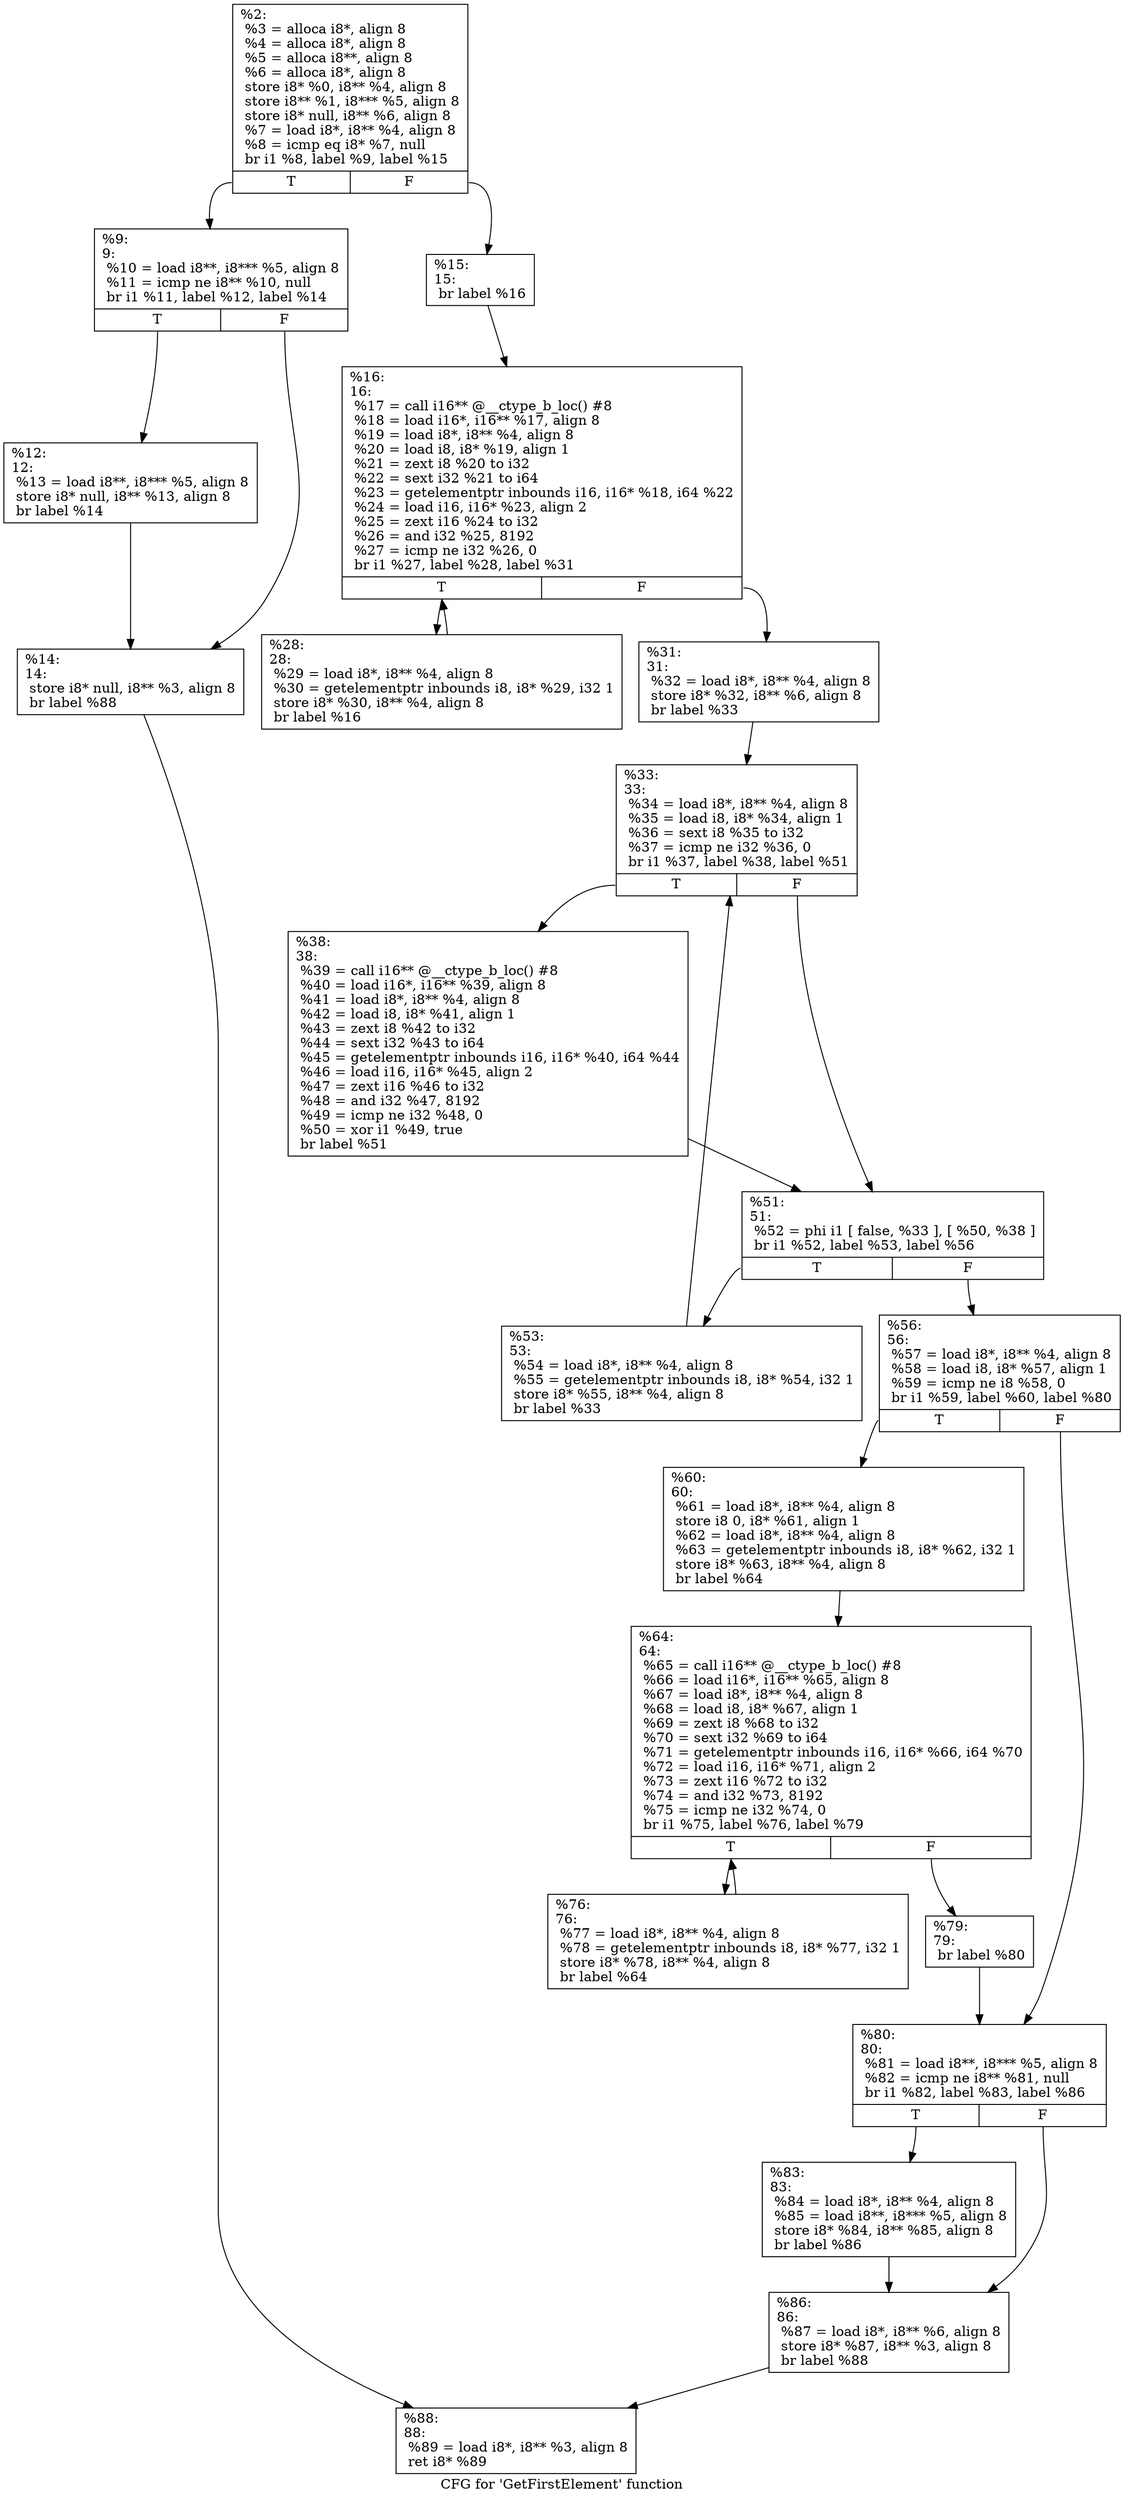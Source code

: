 digraph "CFG for 'GetFirstElement' function" {
	label="CFG for 'GetFirstElement' function";

	Node0x16d40d0 [shape=record,label="{%2:\l  %3 = alloca i8*, align 8\l  %4 = alloca i8*, align 8\l  %5 = alloca i8**, align 8\l  %6 = alloca i8*, align 8\l  store i8* %0, i8** %4, align 8\l  store i8** %1, i8*** %5, align 8\l  store i8* null, i8** %6, align 8\l  %7 = load i8*, i8** %4, align 8\l  %8 = icmp eq i8* %7, null\l  br i1 %8, label %9, label %15\l|{<s0>T|<s1>F}}"];
	Node0x16d40d0:s0 -> Node0x16d41e0;
	Node0x16d40d0:s1 -> Node0x16dcbb0;
	Node0x16d41e0 [shape=record,label="{%9:\l9:                                                \l  %10 = load i8**, i8*** %5, align 8\l  %11 = icmp ne i8** %10, null\l  br i1 %11, label %12, label %14\l|{<s0>T|<s1>F}}"];
	Node0x16d41e0:s0 -> Node0x16dcd60;
	Node0x16d41e0:s1 -> Node0x16dcdb0;
	Node0x16dcd60 [shape=record,label="{%12:\l12:                                               \l  %13 = load i8**, i8*** %5, align 8\l  store i8* null, i8** %13, align 8\l  br label %14\l}"];
	Node0x16dcd60 -> Node0x16dcdb0;
	Node0x16dcdb0 [shape=record,label="{%14:\l14:                                               \l  store i8* null, i8** %3, align 8\l  br label %88\l}"];
	Node0x16dcdb0 -> Node0x16dd090;
	Node0x16dcbb0 [shape=record,label="{%15:\l15:                                               \l  br label %16\l}"];
	Node0x16dcbb0 -> Node0x16dd140;
	Node0x16dd140 [shape=record,label="{%16:\l16:                                               \l  %17 = call i16** @__ctype_b_loc() #8\l  %18 = load i16*, i16** %17, align 8\l  %19 = load i8*, i8** %4, align 8\l  %20 = load i8, i8* %19, align 1\l  %21 = zext i8 %20 to i32\l  %22 = sext i32 %21 to i64\l  %23 = getelementptr inbounds i16, i16* %18, i64 %22\l  %24 = load i16, i16* %23, align 2\l  %25 = zext i16 %24 to i32\l  %26 = and i32 %25, 8192\l  %27 = icmp ne i32 %26, 0\l  br i1 %27, label %28, label %31\l|{<s0>T|<s1>F}}"];
	Node0x16dd140:s0 -> Node0x16dd6d0;
	Node0x16dd140:s1 -> Node0x16dd720;
	Node0x16dd6d0 [shape=record,label="{%28:\l28:                                               \l  %29 = load i8*, i8** %4, align 8\l  %30 = getelementptr inbounds i8, i8* %29, i32 1\l  store i8* %30, i8** %4, align 8\l  br label %16\l}"];
	Node0x16dd6d0 -> Node0x16dd140;
	Node0x16dd720 [shape=record,label="{%31:\l31:                                               \l  %32 = load i8*, i8** %4, align 8\l  store i8* %32, i8** %6, align 8\l  br label %33\l}"];
	Node0x16dd720 -> Node0x16dda10;
	Node0x16dda10 [shape=record,label="{%33:\l33:                                               \l  %34 = load i8*, i8** %4, align 8\l  %35 = load i8, i8* %34, align 1\l  %36 = sext i8 %35 to i32\l  %37 = icmp ne i32 %36, 0\l  br i1 %37, label %38, label %51\l|{<s0>T|<s1>F}}"];
	Node0x16dda10:s0 -> Node0x16ddc50;
	Node0x16dda10:s1 -> Node0x16ddca0;
	Node0x16ddc50 [shape=record,label="{%38:\l38:                                               \l  %39 = call i16** @__ctype_b_loc() #8\l  %40 = load i16*, i16** %39, align 8\l  %41 = load i8*, i8** %4, align 8\l  %42 = load i8, i8* %41, align 1\l  %43 = zext i8 %42 to i32\l  %44 = sext i32 %43 to i64\l  %45 = getelementptr inbounds i16, i16* %40, i64 %44\l  %46 = load i16, i16* %45, align 2\l  %47 = zext i16 %46 to i32\l  %48 = and i32 %47, 8192\l  %49 = icmp ne i32 %48, 0\l  %50 = xor i1 %49, true\l  br label %51\l}"];
	Node0x16ddc50 -> Node0x16ddca0;
	Node0x16ddca0 [shape=record,label="{%51:\l51:                                               \l  %52 = phi i1 [ false, %33 ], [ %50, %38 ]\l  br i1 %52, label %53, label %56\l|{<s0>T|<s1>F}}"];
	Node0x16ddca0:s0 -> Node0x16de3d0;
	Node0x16ddca0:s1 -> Node0x16de420;
	Node0x16de3d0 [shape=record,label="{%53:\l53:                                               \l  %54 = load i8*, i8** %4, align 8\l  %55 = getelementptr inbounds i8, i8* %54, i32 1\l  store i8* %55, i8** %4, align 8\l  br label %33\l}"];
	Node0x16de3d0 -> Node0x16dda10;
	Node0x16de420 [shape=record,label="{%56:\l56:                                               \l  %57 = load i8*, i8** %4, align 8\l  %58 = load i8, i8* %57, align 1\l  %59 = icmp ne i8 %58, 0\l  br i1 %59, label %60, label %80\l|{<s0>T|<s1>F}}"];
	Node0x16de420:s0 -> Node0x16de7f0;
	Node0x16de420:s1 -> Node0x16de840;
	Node0x16de7f0 [shape=record,label="{%60:\l60:                                               \l  %61 = load i8*, i8** %4, align 8\l  store i8 0, i8* %61, align 1\l  %62 = load i8*, i8** %4, align 8\l  %63 = getelementptr inbounds i8, i8* %62, i32 1\l  store i8* %63, i8** %4, align 8\l  br label %64\l}"];
	Node0x16de7f0 -> Node0x16deb60;
	Node0x16deb60 [shape=record,label="{%64:\l64:                                               \l  %65 = call i16** @__ctype_b_loc() #8\l  %66 = load i16*, i16** %65, align 8\l  %67 = load i8*, i8** %4, align 8\l  %68 = load i8, i8* %67, align 1\l  %69 = zext i8 %68 to i32\l  %70 = sext i32 %69 to i64\l  %71 = getelementptr inbounds i16, i16* %66, i64 %70\l  %72 = load i16, i16* %71, align 2\l  %73 = zext i16 %72 to i32\l  %74 = and i32 %73, 8192\l  %75 = icmp ne i32 %74, 0\l  br i1 %75, label %76, label %79\l|{<s0>T|<s1>F}}"];
	Node0x16deb60:s0 -> Node0x16df0f0;
	Node0x16deb60:s1 -> Node0x16df140;
	Node0x16df0f0 [shape=record,label="{%76:\l76:                                               \l  %77 = load i8*, i8** %4, align 8\l  %78 = getelementptr inbounds i8, i8* %77, i32 1\l  store i8* %78, i8** %4, align 8\l  br label %64\l}"];
	Node0x16df0f0 -> Node0x16deb60;
	Node0x16df140 [shape=record,label="{%79:\l79:                                               \l  br label %80\l}"];
	Node0x16df140 -> Node0x16de840;
	Node0x16de840 [shape=record,label="{%80:\l80:                                               \l  %81 = load i8**, i8*** %5, align 8\l  %82 = icmp ne i8** %81, null\l  br i1 %82, label %83, label %86\l|{<s0>T|<s1>F}}"];
	Node0x16de840:s0 -> Node0x16df550;
	Node0x16de840:s1 -> Node0x16df5a0;
	Node0x16df550 [shape=record,label="{%83:\l83:                                               \l  %84 = load i8*, i8** %4, align 8\l  %85 = load i8**, i8*** %5, align 8\l  store i8* %84, i8** %85, align 8\l  br label %86\l}"];
	Node0x16df550 -> Node0x16df5a0;
	Node0x16df5a0 [shape=record,label="{%86:\l86:                                               \l  %87 = load i8*, i8** %6, align 8\l  store i8* %87, i8** %3, align 8\l  br label %88\l}"];
	Node0x16df5a0 -> Node0x16dd090;
	Node0x16dd090 [shape=record,label="{%88:\l88:                                               \l  %89 = load i8*, i8** %3, align 8\l  ret i8* %89\l}"];
}
